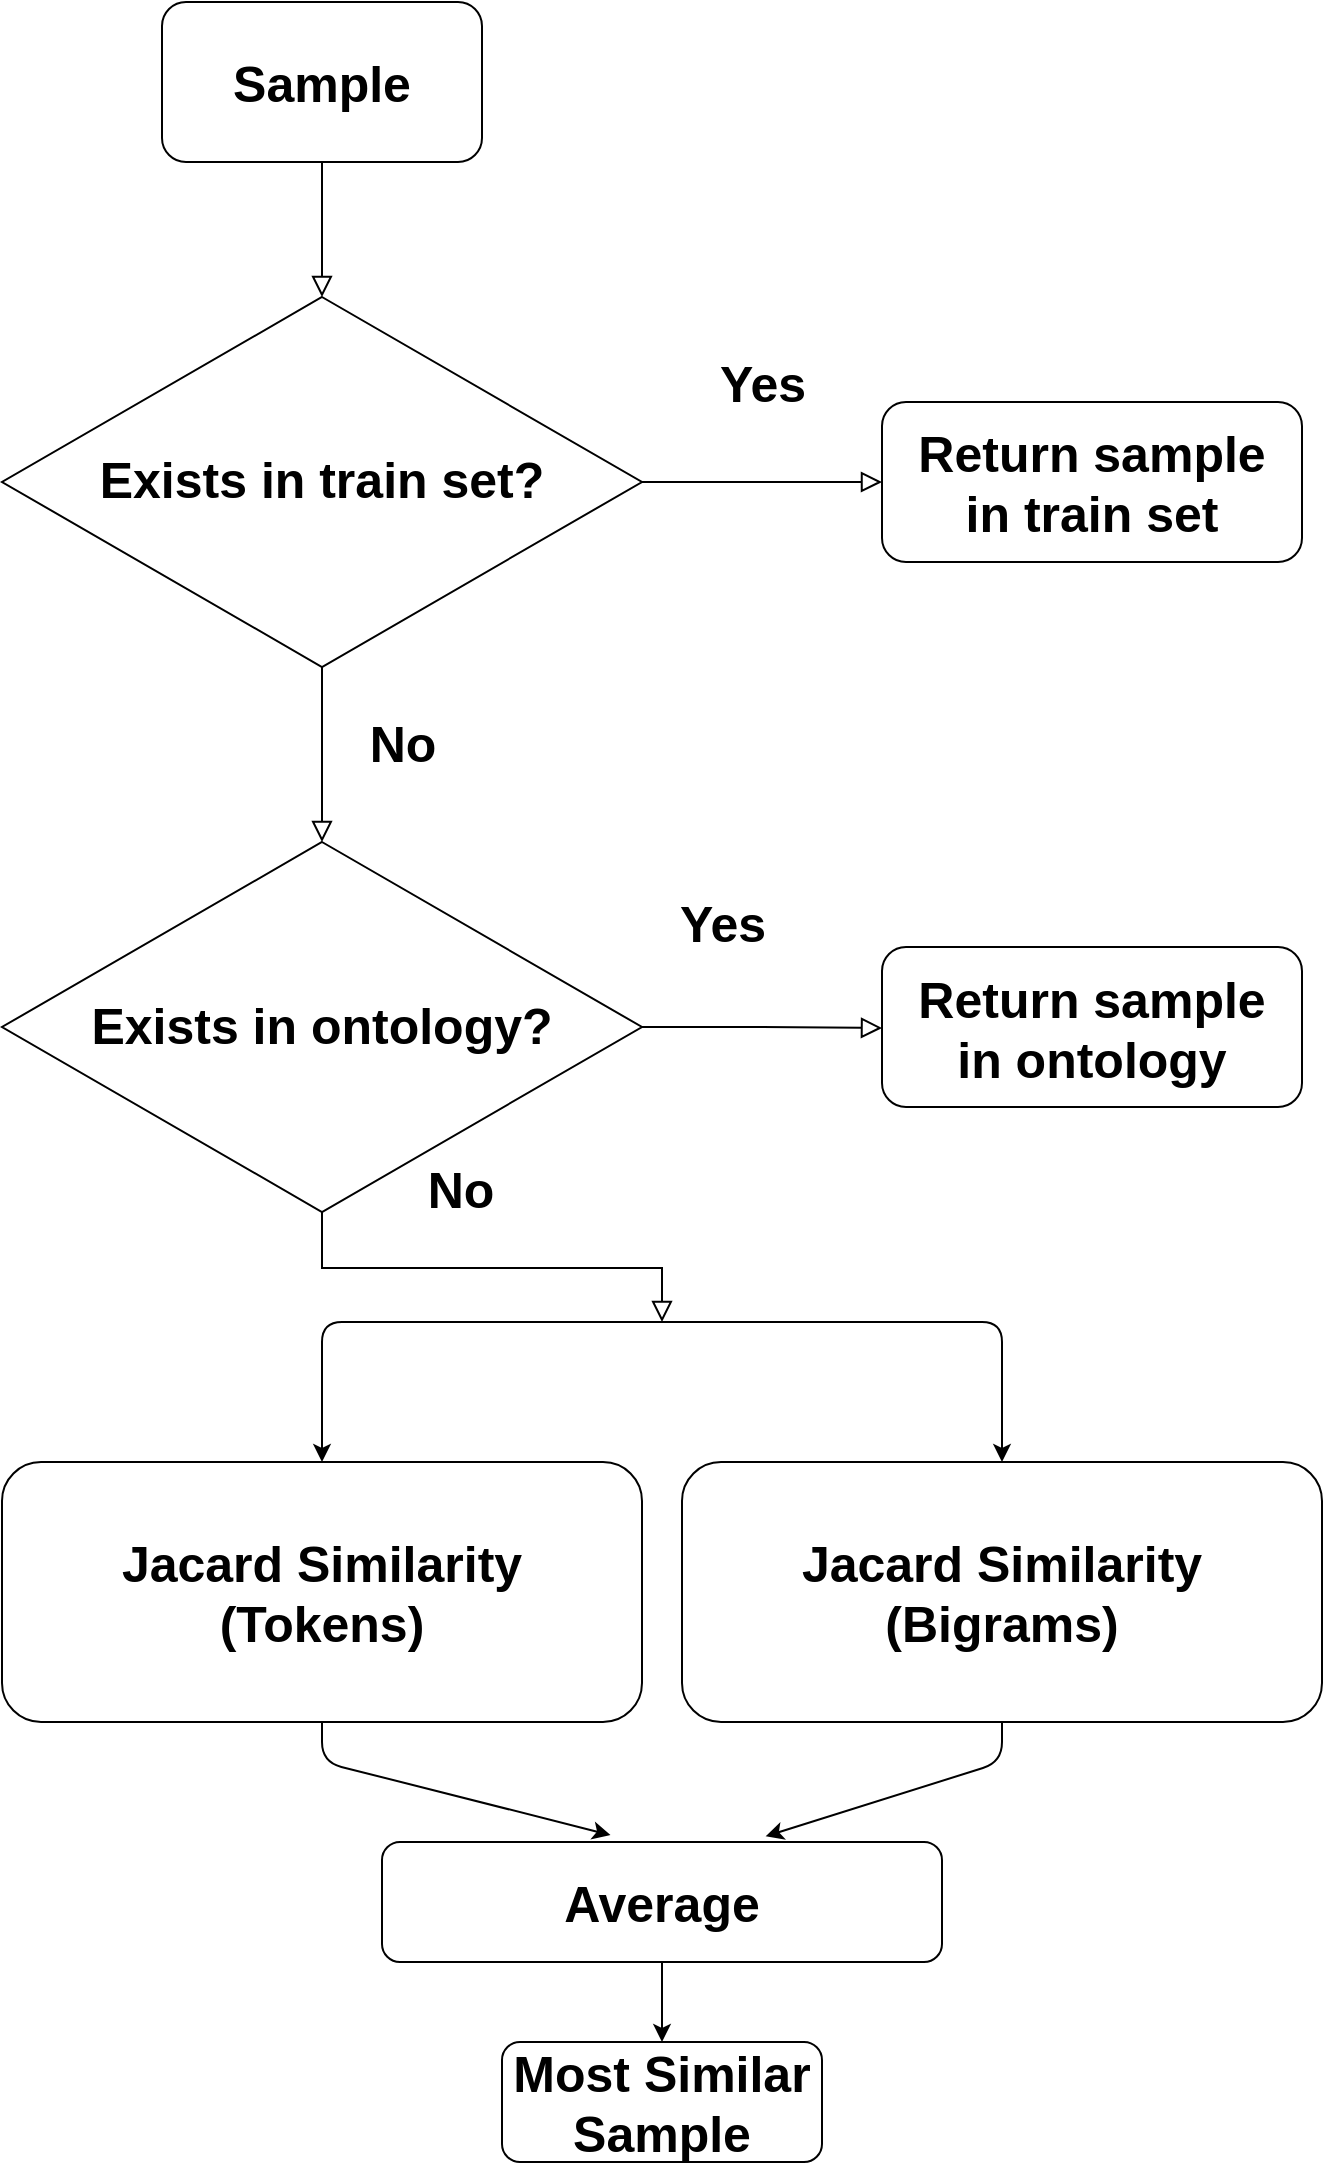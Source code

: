 <mxfile version="13.3.0" type="device"><diagram id="C5RBs43oDa-KdzZeNtuy" name="Page-1"><mxGraphModel dx="1483" dy="713" grid="1" gridSize="10" guides="1" tooltips="1" connect="1" arrows="1" fold="1" page="1" pageScale="1" pageWidth="827" pageHeight="1169" math="0" shadow="0"><root><mxCell id="WIyWlLk6GJQsqaUBKTNV-0"/><mxCell id="WIyWlLk6GJQsqaUBKTNV-1" parent="WIyWlLk6GJQsqaUBKTNV-0"/><mxCell id="WIyWlLk6GJQsqaUBKTNV-2" value="" style="rounded=0;html=1;jettySize=auto;orthogonalLoop=1;fontSize=11;endArrow=block;endFill=0;endSize=8;strokeWidth=1;shadow=0;labelBackgroundColor=none;edgeStyle=orthogonalEdgeStyle;entryX=0.5;entryY=0;entryDx=0;entryDy=0;" parent="WIyWlLk6GJQsqaUBKTNV-1" source="WIyWlLk6GJQsqaUBKTNV-3" target="WIyWlLk6GJQsqaUBKTNV-10" edge="1"><mxGeometry relative="1" as="geometry"><mxPoint x="220" y="170" as="targetPoint"/></mxGeometry></mxCell><mxCell id="WIyWlLk6GJQsqaUBKTNV-3" value="&lt;font style=&quot;font-size: 25px&quot;&gt;Sample&lt;/font&gt;" style="rounded=1;whiteSpace=wrap;html=1;fontSize=12;glass=0;strokeWidth=1;shadow=0;fontStyle=1" parent="WIyWlLk6GJQsqaUBKTNV-1" vertex="1"><mxGeometry x="180" y="40" width="160" height="80" as="geometry"/></mxCell><mxCell id="WIyWlLk6GJQsqaUBKTNV-8" value="No" style="rounded=0;html=1;jettySize=auto;orthogonalLoop=1;fontSize=25;endArrow=block;endFill=0;endSize=8;strokeWidth=1;shadow=0;labelBackgroundColor=none;edgeStyle=orthogonalEdgeStyle;fontStyle=1" parent="WIyWlLk6GJQsqaUBKTNV-1" source="WIyWlLk6GJQsqaUBKTNV-10" edge="1"><mxGeometry x="-0.143" y="40" relative="1" as="geometry"><mxPoint as="offset"/><mxPoint x="260" y="460" as="targetPoint"/></mxGeometry></mxCell><mxCell id="WIyWlLk6GJQsqaUBKTNV-9" value="Yes" style="edgeStyle=orthogonalEdgeStyle;rounded=0;html=1;jettySize=auto;orthogonalLoop=1;fontSize=25;endArrow=block;endFill=0;endSize=8;strokeWidth=1;shadow=0;labelBackgroundColor=none;fontStyle=1" parent="WIyWlLk6GJQsqaUBKTNV-1" source="WIyWlLk6GJQsqaUBKTNV-10" target="WIyWlLk6GJQsqaUBKTNV-12" edge="1"><mxGeometry y="50" relative="1" as="geometry"><mxPoint as="offset"/></mxGeometry></mxCell><mxCell id="WIyWlLk6GJQsqaUBKTNV-10" value="&lt;font style=&quot;font-size: 25px&quot;&gt;&lt;b&gt;Exists in train set?&lt;/b&gt;&lt;/font&gt;" style="rhombus;whiteSpace=wrap;html=1;shadow=0;fontFamily=Helvetica;fontSize=12;align=center;strokeWidth=1;spacing=6;spacingTop=-4;" parent="WIyWlLk6GJQsqaUBKTNV-1" vertex="1"><mxGeometry x="100" y="187.5" width="320" height="185" as="geometry"/></mxCell><mxCell id="WIyWlLk6GJQsqaUBKTNV-11" value="Most Similar Sample" style="rounded=1;whiteSpace=wrap;html=1;fontSize=25;glass=0;strokeWidth=1;shadow=0;fontStyle=1" parent="WIyWlLk6GJQsqaUBKTNV-1" vertex="1"><mxGeometry x="350" y="1060" width="160" height="60" as="geometry"/></mxCell><mxCell id="WIyWlLk6GJQsqaUBKTNV-12" value="Return sample &lt;br&gt;in train set" style="rounded=1;whiteSpace=wrap;html=1;fontSize=25;glass=0;strokeWidth=1;shadow=0;fontStyle=1" parent="WIyWlLk6GJQsqaUBKTNV-1" vertex="1"><mxGeometry x="540" y="240" width="210" height="80" as="geometry"/></mxCell><mxCell id="YZXrzL5z8bYQpQY1qDal-1" value="&lt;font style=&quot;font-size: 25px&quot;&gt;&lt;b&gt;Exists in ontology?&lt;/b&gt;&lt;/font&gt;" style="rhombus;whiteSpace=wrap;html=1;shadow=0;fontFamily=Helvetica;fontSize=12;align=center;strokeWidth=1;spacing=6;spacingTop=-4;" vertex="1" parent="WIyWlLk6GJQsqaUBKTNV-1"><mxGeometry x="100" y="460" width="320" height="185" as="geometry"/></mxCell><mxCell id="YZXrzL5z8bYQpQY1qDal-5" value="Yes" style="edgeStyle=orthogonalEdgeStyle;rounded=0;html=1;jettySize=auto;orthogonalLoop=1;fontSize=25;endArrow=block;endFill=0;endSize=8;strokeWidth=1;shadow=0;labelBackgroundColor=none;exitX=1;exitY=0.5;exitDx=0;exitDy=0;fontStyle=1" edge="1" parent="WIyWlLk6GJQsqaUBKTNV-1" source="YZXrzL5z8bYQpQY1qDal-1"><mxGeometry x="-0.334" y="53" relative="1" as="geometry"><mxPoint as="offset"/><mxPoint x="580" y="492.5" as="sourcePoint"/><mxPoint x="540" y="553" as="targetPoint"/><Array as="points"><mxPoint x="480" y="553"/><mxPoint x="480" y="553"/></Array></mxGeometry></mxCell><mxCell id="YZXrzL5z8bYQpQY1qDal-6" value="Return sample &lt;br&gt;in ontology" style="rounded=1;whiteSpace=wrap;html=1;fontSize=25;glass=0;strokeWidth=1;shadow=0;fontStyle=1" vertex="1" parent="WIyWlLk6GJQsqaUBKTNV-1"><mxGeometry x="540" y="512.5" width="210" height="80" as="geometry"/></mxCell><mxCell id="YZXrzL5z8bYQpQY1qDal-7" value="No" style="rounded=0;html=1;jettySize=auto;orthogonalLoop=1;fontSize=25;endArrow=block;endFill=0;endSize=8;strokeWidth=1;shadow=0;labelBackgroundColor=none;edgeStyle=orthogonalEdgeStyle;fontStyle=1;exitX=0.5;exitY=1;exitDx=0;exitDy=0;" edge="1" parent="WIyWlLk6GJQsqaUBKTNV-1" source="YZXrzL5z8bYQpQY1qDal-1"><mxGeometry x="-0.143" y="40" relative="1" as="geometry"><mxPoint as="offset"/><mxPoint x="150" y="690" as="sourcePoint"/><mxPoint x="430" y="700" as="targetPoint"/><Array as="points"><mxPoint x="260" y="673"/><mxPoint x="430" y="673"/><mxPoint x="430" y="700"/></Array></mxGeometry></mxCell><mxCell id="YZXrzL5z8bYQpQY1qDal-8" value="Jacard Similarity&lt;br&gt;(Tokens)" style="rounded=1;whiteSpace=wrap;html=1;fontSize=25;fontStyle=1" vertex="1" parent="WIyWlLk6GJQsqaUBKTNV-1"><mxGeometry x="100" y="770" width="320" height="130" as="geometry"/></mxCell><mxCell id="YZXrzL5z8bYQpQY1qDal-11" value="Jacard Similarity&lt;br&gt;(Bigrams)" style="rounded=1;whiteSpace=wrap;html=1;fontSize=25;fontStyle=1" vertex="1" parent="WIyWlLk6GJQsqaUBKTNV-1"><mxGeometry x="440" y="770" width="320" height="130" as="geometry"/></mxCell><mxCell id="YZXrzL5z8bYQpQY1qDal-15" value="" style="endArrow=classic;html=1;fontSize=25;entryX=0.5;entryY=0;entryDx=0;entryDy=0;" edge="1" parent="WIyWlLk6GJQsqaUBKTNV-1" target="YZXrzL5z8bYQpQY1qDal-8"><mxGeometry width="50" height="50" relative="1" as="geometry"><mxPoint x="470" y="700" as="sourcePoint"/><mxPoint x="260" y="760" as="targetPoint"/><Array as="points"><mxPoint x="360" y="700"/><mxPoint x="260" y="700"/></Array></mxGeometry></mxCell><mxCell id="YZXrzL5z8bYQpQY1qDal-16" value="" style="endArrow=classic;html=1;fontSize=25;entryX=0.5;entryY=0;entryDx=0;entryDy=0;" edge="1" parent="WIyWlLk6GJQsqaUBKTNV-1" target="YZXrzL5z8bYQpQY1qDal-11"><mxGeometry width="50" height="50" relative="1" as="geometry"><mxPoint x="470" y="700" as="sourcePoint"/><mxPoint x="720" y="770.0" as="targetPoint"/><Array as="points"><mxPoint x="600" y="700"/></Array></mxGeometry></mxCell><mxCell id="YZXrzL5z8bYQpQY1qDal-17" value="" style="endArrow=classic;html=1;fontSize=25;exitX=0.5;exitY=1;exitDx=0;exitDy=0;entryX=0.685;entryY=-0.047;entryDx=0;entryDy=0;entryPerimeter=0;" edge="1" parent="WIyWlLk6GJQsqaUBKTNV-1" source="YZXrzL5z8bYQpQY1qDal-11" target="YZXrzL5z8bYQpQY1qDal-18"><mxGeometry width="50" height="50" relative="1" as="geometry"><mxPoint x="520" y="950" as="sourcePoint"/><mxPoint x="810" y="1010" as="targetPoint"/><Array as="points"><mxPoint x="600" y="920"/></Array></mxGeometry></mxCell><mxCell id="YZXrzL5z8bYQpQY1qDal-18" value="&lt;b&gt;Average&lt;/b&gt;" style="rounded=1;whiteSpace=wrap;html=1;fontSize=25;" vertex="1" parent="WIyWlLk6GJQsqaUBKTNV-1"><mxGeometry x="290" y="960" width="280" height="60" as="geometry"/></mxCell><mxCell id="YZXrzL5z8bYQpQY1qDal-19" value="" style="endArrow=classic;html=1;fontSize=25;exitX=0.5;exitY=1;exitDx=0;exitDy=0;entryX=0.408;entryY=-0.058;entryDx=0;entryDy=0;entryPerimeter=0;" edge="1" parent="WIyWlLk6GJQsqaUBKTNV-1" source="YZXrzL5z8bYQpQY1qDal-8" target="YZXrzL5z8bYQpQY1qDal-18"><mxGeometry width="50" height="50" relative="1" as="geometry"><mxPoint x="610" y="910" as="sourcePoint"/><mxPoint x="491.8" y="967.18" as="targetPoint"/><Array as="points"><mxPoint x="260" y="920"/></Array></mxGeometry></mxCell><mxCell id="YZXrzL5z8bYQpQY1qDal-20" value="" style="endArrow=classic;html=1;fontSize=25;exitX=0.5;exitY=1;exitDx=0;exitDy=0;entryX=0.5;entryY=0;entryDx=0;entryDy=0;" edge="1" parent="WIyWlLk6GJQsqaUBKTNV-1" source="YZXrzL5z8bYQpQY1qDal-18" target="WIyWlLk6GJQsqaUBKTNV-11"><mxGeometry width="50" height="50" relative="1" as="geometry"><mxPoint x="270" y="910" as="sourcePoint"/><mxPoint x="414.24" y="966.52" as="targetPoint"/><Array as="points"/></mxGeometry></mxCell></root></mxGraphModel></diagram></mxfile>